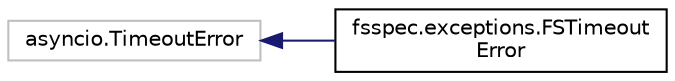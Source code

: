 digraph "Graphical Class Hierarchy"
{
 // LATEX_PDF_SIZE
  edge [fontname="Helvetica",fontsize="10",labelfontname="Helvetica",labelfontsize="10"];
  node [fontname="Helvetica",fontsize="10",shape=record];
  rankdir="LR";
  Node14078 [label="asyncio.TimeoutError",height=0.2,width=0.4,color="grey75", fillcolor="white", style="filled",tooltip=" "];
  Node14078 -> Node0 [dir="back",color="midnightblue",fontsize="10",style="solid",fontname="Helvetica"];
  Node0 [label="fsspec.exceptions.FSTimeout\lError",height=0.2,width=0.4,color="black", fillcolor="white", style="filled",URL="$classfsspec_1_1exceptions_1_1FSTimeoutError.html",tooltip=" "];
}

